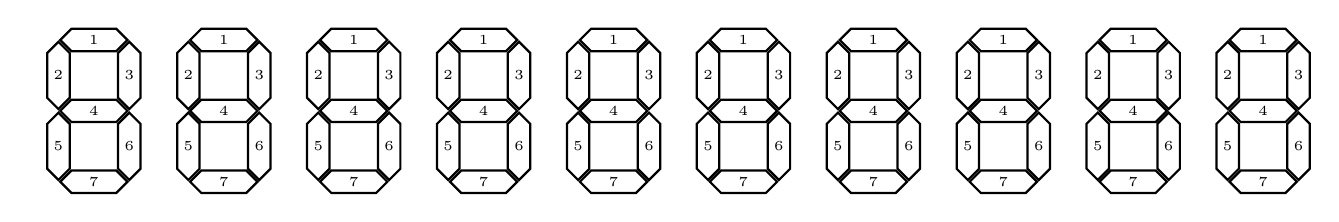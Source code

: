 \def\segment{
(0,0)--++(1,-1)--++(4,0)--++(1,1)--++(-1,1)--++(-4,0)--cycle;
}
\def\cadran{
%Segment 1
\begin{scope}[xshift=0.15cm,yshift=6cm,scale=0.95]
\path[draw,thick] \segment; 
\node at (3,0) {1};
\end{scope}

%Segment 2
\begin{scope}[xshift=0cm,yshift=0.15cm,rotate = 90,scale=0.95]
\path[draw,thick] \segment;
\node at (3,0) {2};
\end{scope}

%Segment 3
\begin{scope}[ xshift=6cm,yshift=0.15cm,rotate = 90,scale=0.95]
\path[draw,thick] \segment;
\node at (3,0) {3};
\end{scope}

%Segment 4
\begin{scope}[xshift=0.15cm,scale=0.95]
\path[draw,thick] \segment;
\node at (3,0) {4};
\end{scope}

%Segment 5
\begin{scope}[ xshift=0cm,yshift=-5.85cm,rotate = 90,scale=0.95]
\path[draw,thick] \segment;
\node at (3,0) {5};
\end{scope}

%Segment 6
\begin{scope}[ xshift=6cm,yshift=-5.85cm,rotate = 90,scale=0.95]
\path[draw,thick] \segment;
\node at (3,0) {6};
\end{scope}

%Segment 7
\begin{scope}[xshift=0.15cm,yshift=-6cm,scale=0.95]
\path[draw,thick] \segment;
\node at (3,0) {7};
\end{scope}

}
\begin{tikzpicture}[scale=0.15]
\tiny
\foreach \i in {1,...,10}{
\begin{scope}[xshift=\i*11 cm]
  \cadran;
\end{scope}
}



\end{tikzpicture}